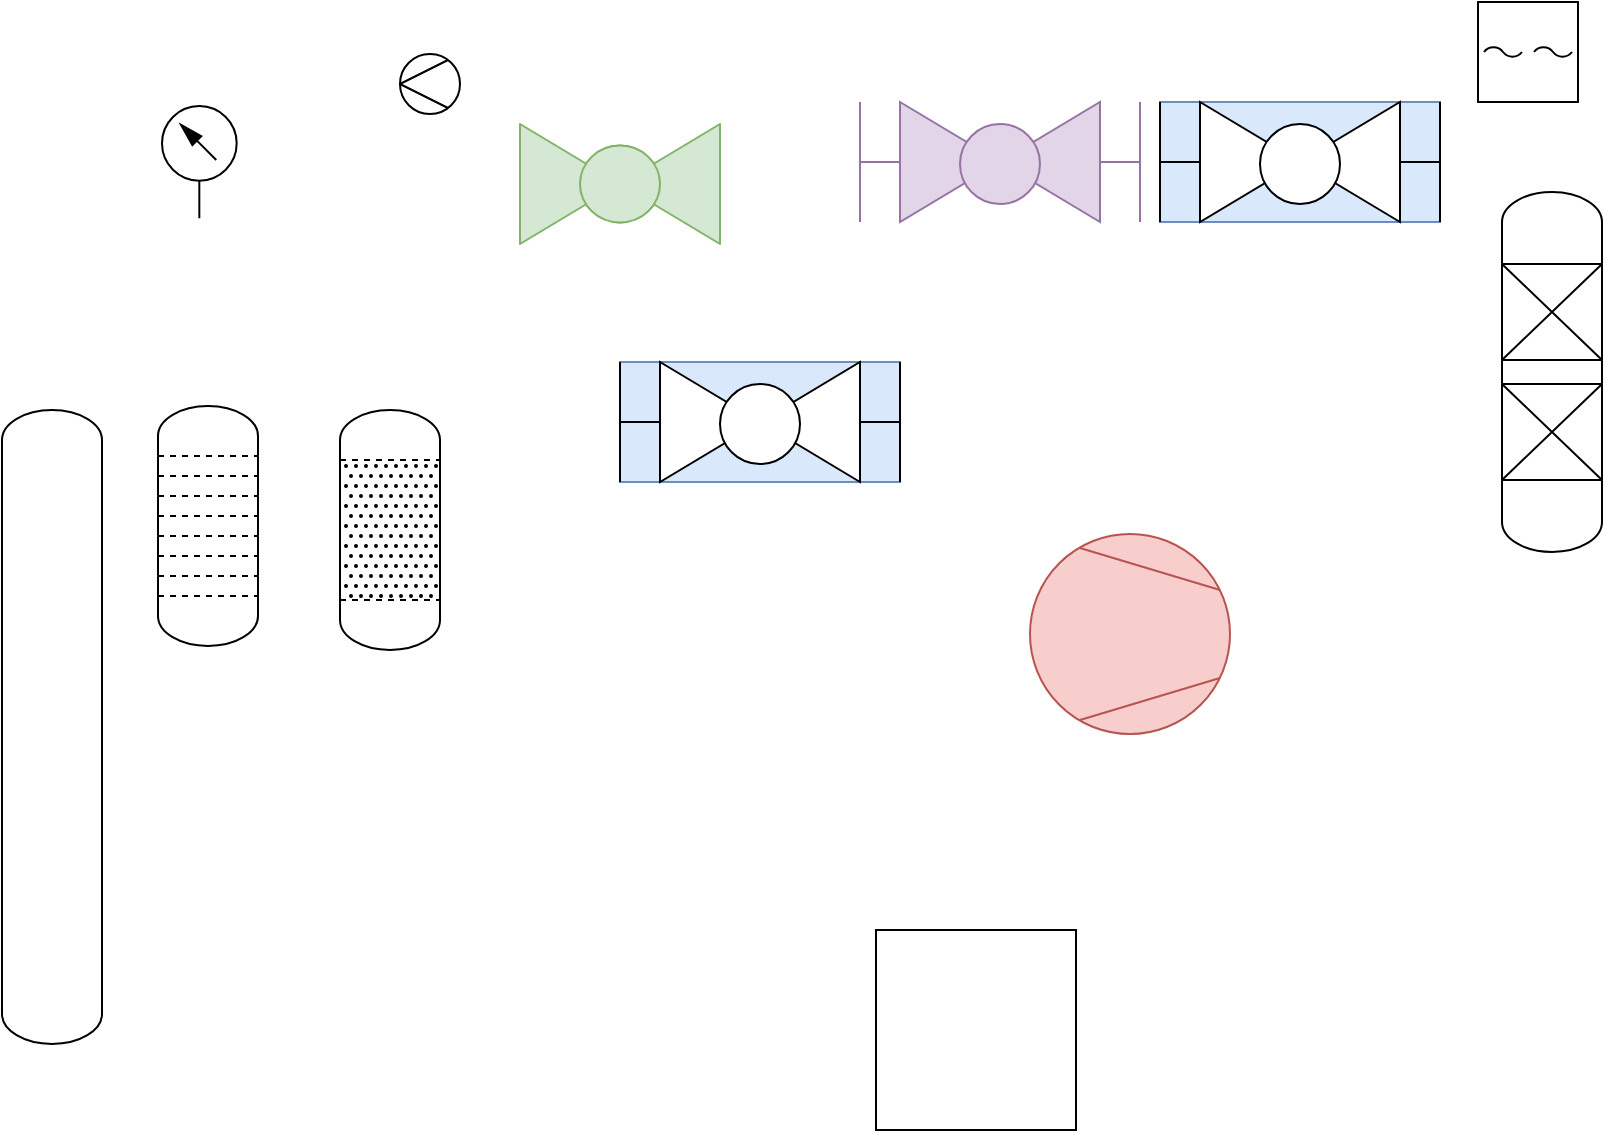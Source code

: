 <mxfile version="26.0.7">
  <diagram name="Seite-1" id="U55VY41ZMDPGKEKocc0f">
    <mxGraphModel dx="592" dy="475" grid="1" gridSize="10" guides="1" tooltips="1" connect="1" arrows="1" fold="1" page="0" pageScale="1" pageWidth="1654" pageHeight="1169" math="0" shadow="0">
      <root>
        <mxCell id="0" />
        <mxCell id="1" parent="0" />
        <mxCell id="Y04NO-_lselbnzWUPmIl-13" value="" style="verticalLabelPosition=bottom;aspect=fixed;html=1;verticalAlign=top;fillColor=strokeColor;align=center;outlineConnect=0;shape=mxgraph.fluid_power.x11820;points=[[0.5,1,0]];fontFamily=Helvetica;fontSize=12;fontColor=default;labelBackgroundColor=default;" vertex="1" parent="1">
          <mxGeometry x="121" y="122" width="37.34" height="56.1" as="geometry" />
        </mxCell>
        <mxCell id="Y04NO-_lselbnzWUPmIl-15" value="" style="shape=mxgraph.pid.compressors_-_iso.compressor,_vacuum_pump;html=1;pointerEvents=1;align=center;verticalLabelPosition=bottom;verticalAlign=top;dashed=0;fontFamily=Helvetica;fontSize=12;labelBackgroundColor=default;fillColor=#f8cecc;strokeColor=#b85450;" vertex="1" parent="1">
          <mxGeometry x="555" y="336" width="100" height="100" as="geometry" />
        </mxCell>
        <mxCell id="Y04NO-_lselbnzWUPmIl-16" value="" style="verticalLabelPosition=bottom;align=center;html=1;verticalAlign=top;pointerEvents=1;dashed=0;shape=mxgraph.pid2valves.valve;valveType=ball;fontFamily=Helvetica;fontSize=12;labelBackgroundColor=default;points=[];fillColor=#d5e8d4;strokeColor=#82b366;" vertex="1" parent="1">
          <mxGeometry x="300" y="131" width="100" height="60" as="geometry" />
        </mxCell>
        <mxCell id="Y04NO-_lselbnzWUPmIl-17" value="" style="verticalLabelPosition=bottom;align=center;dashed=0;html=1;verticalAlign=top;shape=mxgraph.pid.piping.cone_strainer;fontFamily=Helvetica;fontSize=12;fontColor=default;labelBackgroundColor=default;" vertex="1" parent="1">
          <mxGeometry x="240" y="96" width="30" height="30" as="geometry" />
        </mxCell>
        <mxCell id="Y04NO-_lselbnzWUPmIl-18" value="" style="verticalLabelPosition=bottom;align=center;outlineConnect=0;dashed=0;html=1;verticalAlign=top;shape=mxgraph.pid.flow_sensors.ultrasonic;fontFamily=Helvetica;fontSize=12;fontColor=default;labelBackgroundColor=default;" vertex="1" parent="1">
          <mxGeometry x="779" y="70" width="50" height="50" as="geometry" />
        </mxCell>
        <mxCell id="Y04NO-_lselbnzWUPmIl-19" value="" style="verticalLabelPosition=bottom;outlineConnect=0;align=center;dashed=0;html=1;verticalAlign=top;shape=mxgraph.pid2misc.column;columnType=common;fontFamily=Helvetica;fontSize=12;fontColor=default;labelBackgroundColor=default;" vertex="1" parent="1">
          <mxGeometry x="41" y="274" width="50" height="317" as="geometry" />
        </mxCell>
        <mxCell id="Y04NO-_lselbnzWUPmIl-20" value="" style="verticalLabelPosition=bottom;outlineConnect=0;align=center;dashed=0;html=1;verticalAlign=top;shape=mxgraph.pid2misc.column;columnType=fluid;fontFamily=Helvetica;fontSize=12;fontColor=default;labelBackgroundColor=default;" vertex="1" parent="1">
          <mxGeometry x="210" y="274" width="50" height="120" as="geometry" />
        </mxCell>
        <mxCell id="Y04NO-_lselbnzWUPmIl-21" value="" style="verticalLabelPosition=bottom;outlineConnect=0;align=center;dashed=0;html=1;verticalAlign=top;shape=mxgraph.pid2misc.column;columnType=tray;fontFamily=Helvetica;fontSize=12;fontColor=default;labelBackgroundColor=default;" vertex="1" parent="1">
          <mxGeometry x="119" y="272" width="50" height="120" as="geometry" />
        </mxCell>
        <mxCell id="Y04NO-_lselbnzWUPmIl-22" value="" style="verticalLabelPosition=bottom;outlineConnect=0;align=center;dashed=0;html=1;verticalAlign=top;shape=mxgraph.pid2misc.column;columnType=fixed;fontFamily=Helvetica;fontSize=12;fontColor=default;labelBackgroundColor=default;" vertex="1" parent="1">
          <mxGeometry x="791" y="165" width="50" height="180" as="geometry" />
        </mxCell>
        <mxCell id="Y04NO-_lselbnzWUPmIl-23" value="" style="rounded=0;whiteSpace=wrap;html=1;fontFamily=Helvetica;fontSize=12;fontColor=default;labelBackgroundColor=default;" vertex="1" parent="1">
          <mxGeometry x="478" y="534" width="100" height="100" as="geometry" />
        </mxCell>
        <mxCell id="Y04NO-_lselbnzWUPmIl-37" value="" style="group;fillColor=#dae8fc;strokeColor=#6c8ebf;" vertex="1" connectable="0" parent="1">
          <mxGeometry x="620" y="120" width="140" height="60" as="geometry" />
        </mxCell>
        <mxCell id="Y04NO-_lselbnzWUPmIl-32" value="" style="endArrow=none;html=1;rounded=0;strokeColor=default;align=center;verticalAlign=middle;fontFamily=Helvetica;fontSize=12;fontColor=default;labelBackgroundColor=default;edgeStyle=none;startSize=8;endSize=8;curved=0;" edge="1" parent="Y04NO-_lselbnzWUPmIl-37">
          <mxGeometry width="50" height="50" relative="1" as="geometry">
            <mxPoint y="60" as="sourcePoint" />
            <mxPoint as="targetPoint" />
          </mxGeometry>
        </mxCell>
        <mxCell id="Y04NO-_lselbnzWUPmIl-26" value="" style="triangle;whiteSpace=wrap;html=1;fontFamily=Helvetica;fontSize=12;labelBackgroundColor=default;" vertex="1" parent="Y04NO-_lselbnzWUPmIl-37">
          <mxGeometry x="20" width="50" height="60" as="geometry" />
        </mxCell>
        <mxCell id="Y04NO-_lselbnzWUPmIl-30" value="" style="triangle;whiteSpace=wrap;html=1;fontFamily=Helvetica;fontSize=12;labelBackgroundColor=default;rotation=-180;" vertex="1" parent="Y04NO-_lselbnzWUPmIl-37">
          <mxGeometry x="70" width="50" height="60" as="geometry" />
        </mxCell>
        <mxCell id="Y04NO-_lselbnzWUPmIl-29" value="" style="ellipse;whiteSpace=wrap;html=1;aspect=fixed;fontFamily=Helvetica;fontSize=12;labelBackgroundColor=default;" vertex="1" parent="Y04NO-_lselbnzWUPmIl-37">
          <mxGeometry x="50" y="11" width="40" height="40" as="geometry" />
        </mxCell>
        <mxCell id="Y04NO-_lselbnzWUPmIl-33" value="" style="endArrow=none;html=1;rounded=0;strokeColor=default;align=center;verticalAlign=middle;fontFamily=Helvetica;fontSize=12;fontColor=default;labelBackgroundColor=default;edgeStyle=none;startSize=8;endSize=8;curved=0;" edge="1" parent="Y04NO-_lselbnzWUPmIl-37">
          <mxGeometry width="50" height="50" relative="1" as="geometry">
            <mxPoint x="140" y="60" as="sourcePoint" />
            <mxPoint x="140" as="targetPoint" />
          </mxGeometry>
        </mxCell>
        <mxCell id="Y04NO-_lselbnzWUPmIl-34" value="" style="endArrow=none;html=1;rounded=0;strokeColor=default;align=center;verticalAlign=middle;fontFamily=Helvetica;fontSize=12;fontColor=default;labelBackgroundColor=default;edgeStyle=none;startSize=8;endSize=8;curved=0;entryX=0;entryY=0.5;entryDx=0;entryDy=0;" edge="1" parent="Y04NO-_lselbnzWUPmIl-37" target="Y04NO-_lselbnzWUPmIl-26">
          <mxGeometry width="50" height="50" relative="1" as="geometry">
            <mxPoint y="30" as="sourcePoint" />
            <mxPoint x="80" y="-60" as="targetPoint" />
          </mxGeometry>
        </mxCell>
        <mxCell id="Y04NO-_lselbnzWUPmIl-35" value="" style="endArrow=none;html=1;rounded=0;strokeColor=default;align=center;verticalAlign=middle;fontFamily=Helvetica;fontSize=12;fontColor=default;labelBackgroundColor=default;edgeStyle=none;startSize=8;endSize=8;curved=0;exitX=0;exitY=0.5;exitDx=0;exitDy=0;" edge="1" parent="Y04NO-_lselbnzWUPmIl-37" source="Y04NO-_lselbnzWUPmIl-30">
          <mxGeometry width="50" height="50" relative="1" as="geometry">
            <mxPoint x="120" y="86.16" as="sourcePoint" />
            <mxPoint x="140" y="30" as="targetPoint" />
          </mxGeometry>
        </mxCell>
        <mxCell id="Y04NO-_lselbnzWUPmIl-47" value="" style="group" vertex="1" connectable="0" parent="1">
          <mxGeometry x="470" y="120" width="140" height="60" as="geometry" />
        </mxCell>
        <mxCell id="Y04NO-_lselbnzWUPmIl-39" value="" style="endArrow=none;html=1;rounded=0;strokeColor=#9673a6;align=center;verticalAlign=middle;fontFamily=Helvetica;fontSize=12;fontColor=default;labelBackgroundColor=default;edgeStyle=none;startSize=8;endSize=8;curved=0;fillColor=#e1d5e7;" edge="1" parent="Y04NO-_lselbnzWUPmIl-47">
          <mxGeometry width="50" height="50" relative="1" as="geometry">
            <mxPoint y="60" as="sourcePoint" />
            <mxPoint as="targetPoint" />
          </mxGeometry>
        </mxCell>
        <mxCell id="Y04NO-_lselbnzWUPmIl-40" value="" style="triangle;whiteSpace=wrap;html=1;fontFamily=Helvetica;fontSize=12;labelBackgroundColor=default;fillColor=#e1d5e7;strokeColor=#9673a6;" vertex="1" parent="Y04NO-_lselbnzWUPmIl-47">
          <mxGeometry x="20" width="50" height="60" as="geometry" />
        </mxCell>
        <mxCell id="Y04NO-_lselbnzWUPmIl-41" value="" style="triangle;whiteSpace=wrap;html=1;fontFamily=Helvetica;fontSize=12;labelBackgroundColor=default;rotation=-180;fillColor=#e1d5e7;strokeColor=#9673a6;" vertex="1" parent="Y04NO-_lselbnzWUPmIl-47">
          <mxGeometry x="70" width="50" height="60" as="geometry" />
        </mxCell>
        <mxCell id="Y04NO-_lselbnzWUPmIl-42" value="" style="ellipse;whiteSpace=wrap;html=1;aspect=fixed;fontFamily=Helvetica;fontSize=12;labelBackgroundColor=default;fillColor=#e1d5e7;strokeColor=#9673a6;" vertex="1" parent="Y04NO-_lselbnzWUPmIl-47">
          <mxGeometry x="50" y="11" width="40" height="40" as="geometry" />
        </mxCell>
        <mxCell id="Y04NO-_lselbnzWUPmIl-43" value="" style="endArrow=none;html=1;rounded=0;strokeColor=#9673a6;align=center;verticalAlign=middle;fontFamily=Helvetica;fontSize=12;fontColor=default;labelBackgroundColor=default;edgeStyle=none;startSize=8;endSize=8;curved=0;fillColor=#e1d5e7;" edge="1" parent="Y04NO-_lselbnzWUPmIl-47">
          <mxGeometry width="50" height="50" relative="1" as="geometry">
            <mxPoint x="140" y="60" as="sourcePoint" />
            <mxPoint x="140" as="targetPoint" />
          </mxGeometry>
        </mxCell>
        <mxCell id="Y04NO-_lselbnzWUPmIl-44" value="" style="endArrow=none;html=1;rounded=0;strokeColor=#9673a6;align=center;verticalAlign=middle;fontFamily=Helvetica;fontSize=12;fontColor=default;labelBackgroundColor=default;edgeStyle=none;startSize=8;endSize=8;curved=0;entryX=0;entryY=0.5;entryDx=0;entryDy=0;fillColor=#e1d5e7;" edge="1" parent="Y04NO-_lselbnzWUPmIl-47" target="Y04NO-_lselbnzWUPmIl-40">
          <mxGeometry width="50" height="50" relative="1" as="geometry">
            <mxPoint y="30" as="sourcePoint" />
            <mxPoint x="80" y="-60" as="targetPoint" />
          </mxGeometry>
        </mxCell>
        <mxCell id="Y04NO-_lselbnzWUPmIl-45" value="" style="endArrow=none;html=1;rounded=0;strokeColor=#9673a6;align=center;verticalAlign=middle;fontFamily=Helvetica;fontSize=12;fontColor=default;labelBackgroundColor=default;edgeStyle=none;startSize=8;endSize=8;curved=0;exitX=0;exitY=0.5;exitDx=0;exitDy=0;fillColor=#e1d5e7;" edge="1" parent="Y04NO-_lselbnzWUPmIl-47" source="Y04NO-_lselbnzWUPmIl-41">
          <mxGeometry width="50" height="50" relative="1" as="geometry">
            <mxPoint x="30" y="-10" as="sourcePoint" />
            <mxPoint x="140" y="30" as="targetPoint" />
          </mxGeometry>
        </mxCell>
        <mxCell id="Y04NO-_lselbnzWUPmIl-56" value="" style="group;fillColor=#dae8fc;strokeColor=#6c8ebf;" vertex="1" connectable="0" parent="1">
          <mxGeometry x="350" y="250" width="140" height="60" as="geometry" />
        </mxCell>
        <mxCell id="Y04NO-_lselbnzWUPmIl-49" value="" style="endArrow=none;html=1;rounded=0;strokeColor=default;align=center;verticalAlign=middle;fontFamily=Helvetica;fontSize=12;fontColor=default;labelBackgroundColor=default;edgeStyle=none;startSize=8;endSize=8;curved=0;" edge="1" parent="Y04NO-_lselbnzWUPmIl-56">
          <mxGeometry width="50" height="50" relative="1" as="geometry">
            <mxPoint y="60" as="sourcePoint" />
            <mxPoint as="targetPoint" />
          </mxGeometry>
        </mxCell>
        <mxCell id="Y04NO-_lselbnzWUPmIl-50" value="" style="triangle;whiteSpace=wrap;html=1;fontFamily=Helvetica;fontSize=12;labelBackgroundColor=default;" vertex="1" parent="Y04NO-_lselbnzWUPmIl-56">
          <mxGeometry x="20" width="50" height="60" as="geometry" />
        </mxCell>
        <mxCell id="Y04NO-_lselbnzWUPmIl-51" value="" style="triangle;whiteSpace=wrap;html=1;fontFamily=Helvetica;fontSize=12;labelBackgroundColor=default;rotation=-180;" vertex="1" parent="Y04NO-_lselbnzWUPmIl-56">
          <mxGeometry x="70" width="50" height="60" as="geometry" />
        </mxCell>
        <mxCell id="Y04NO-_lselbnzWUPmIl-52" value="" style="ellipse;whiteSpace=wrap;html=1;aspect=fixed;fontFamily=Helvetica;fontSize=12;labelBackgroundColor=default;" vertex="1" parent="Y04NO-_lselbnzWUPmIl-56">
          <mxGeometry x="50" y="11" width="40" height="40" as="geometry" />
        </mxCell>
        <mxCell id="Y04NO-_lselbnzWUPmIl-53" value="" style="endArrow=none;html=1;rounded=0;strokeColor=default;align=center;verticalAlign=middle;fontFamily=Helvetica;fontSize=12;fontColor=default;labelBackgroundColor=default;edgeStyle=none;startSize=8;endSize=8;curved=0;" edge="1" parent="Y04NO-_lselbnzWUPmIl-56">
          <mxGeometry width="50" height="50" relative="1" as="geometry">
            <mxPoint x="140" y="60" as="sourcePoint" />
            <mxPoint x="140" as="targetPoint" />
          </mxGeometry>
        </mxCell>
        <mxCell id="Y04NO-_lselbnzWUPmIl-54" value="" style="endArrow=none;html=1;rounded=0;strokeColor=default;align=center;verticalAlign=middle;fontFamily=Helvetica;fontSize=12;fontColor=default;labelBackgroundColor=default;edgeStyle=none;startSize=8;endSize=8;curved=0;entryX=0;entryY=0.5;entryDx=0;entryDy=0;" edge="1" parent="Y04NO-_lselbnzWUPmIl-56" target="Y04NO-_lselbnzWUPmIl-50">
          <mxGeometry width="50" height="50" relative="1" as="geometry">
            <mxPoint y="30" as="sourcePoint" />
            <mxPoint x="80" y="-60" as="targetPoint" />
          </mxGeometry>
        </mxCell>
        <mxCell id="Y04NO-_lselbnzWUPmIl-55" value="" style="endArrow=none;html=1;rounded=0;strokeColor=default;align=center;verticalAlign=middle;fontFamily=Helvetica;fontSize=12;fontColor=default;labelBackgroundColor=default;edgeStyle=none;startSize=8;endSize=8;curved=0;exitX=0;exitY=0.5;exitDx=0;exitDy=0;" edge="1" parent="Y04NO-_lselbnzWUPmIl-56" source="Y04NO-_lselbnzWUPmIl-51">
          <mxGeometry width="50" height="50" relative="1" as="geometry">
            <mxPoint x="30" y="-10" as="sourcePoint" />
            <mxPoint x="140" y="30" as="targetPoint" />
          </mxGeometry>
        </mxCell>
      </root>
    </mxGraphModel>
  </diagram>
</mxfile>

